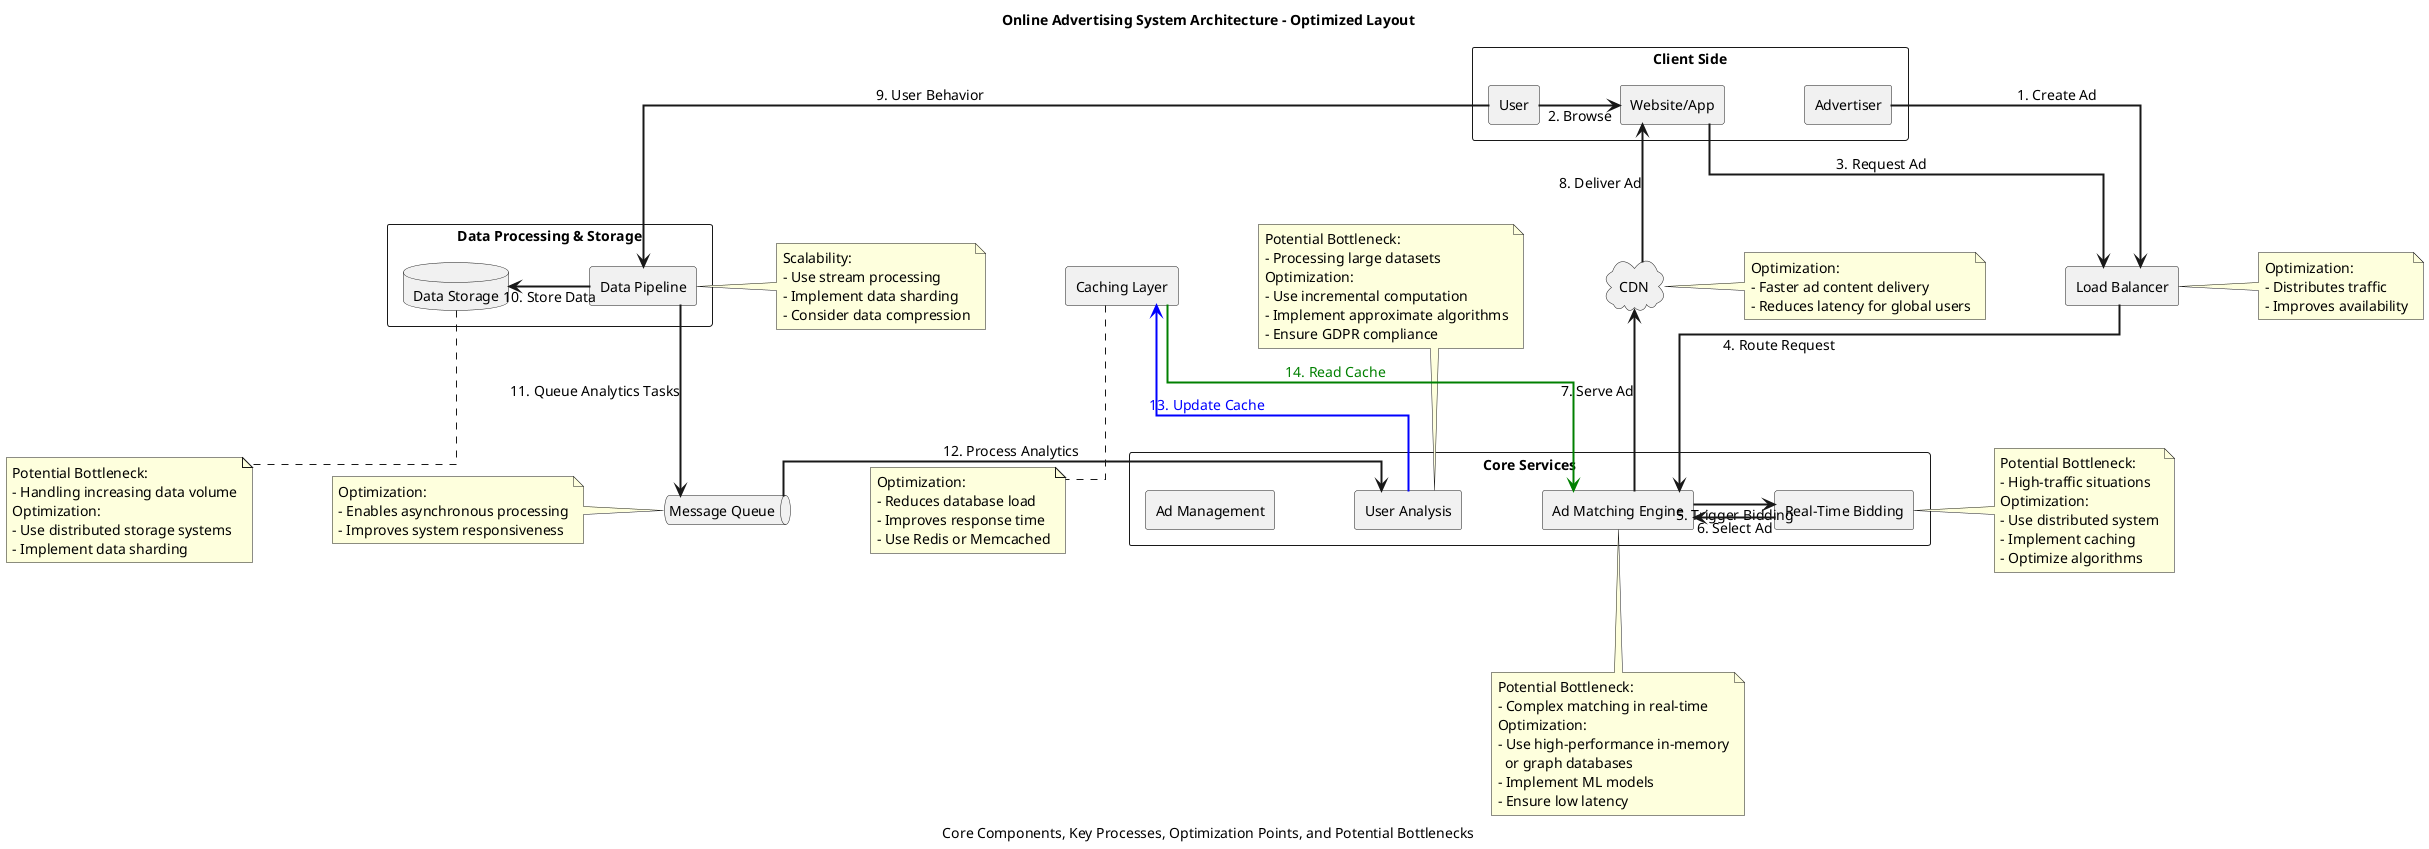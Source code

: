 @startuml
skinparam backgroundColor white
skinparam defaultFontName Arial
skinparam defaultFontSize 14
skinparam componentStyle rectangle
skinparam linetype ortho
skinparam nodesep 80
skinparam ranksep 100

title Online Advertising System Architecture - Optimized Layout
caption Core Components, Key Processes, Optimization Points, and Potential Bottlenecks

rectangle "Client Side" {
    [Advertiser] as Advertiser
    [User] as User
    [Website/App] as Publisher
}

cloud "CDN" as CDN

rectangle "Load Balancer" as LoadBalancer

rectangle "Core Services" {
    [Ad Management] as AdManagement
    [User Analysis] as UserAnalysis
    [Ad Matching Engine] as AdMatching
    [Real-Time Bidding] as RTB
}

rectangle "Caching Layer" as CacheLayer

rectangle "Data Processing & Storage" {
    [Data Pipeline] as DataPipeline
    database "Data Storage" as DataStorage
}

queue "Message Queue" as MessageQueue

Advertiser -[thickness=2]d-> LoadBalancer : "1. Create Ad"
User -[thickness=2]r-> Publisher : "2. Browse"
Publisher -[thickness=2]d-> LoadBalancer : "3. Request Ad"
LoadBalancer -[thickness=2]d-> AdMatching : "4. Route Request"
AdMatching -[thickness=2]r-> RTB : "5. Trigger Bidding"
RTB -[thickness=2]l-> AdMatching : "6. Select Ad"
AdMatching -[thickness=2]u-> CDN : "7. Serve Ad"
CDN -[thickness=2]u-> Publisher : "8. Deliver Ad"
User -[thickness=2]d-> DataPipeline : "9. User Behavior"
DataPipeline -[thickness=2]r-> DataStorage : "10. Store Data"
DataPipeline -[thickness=2]d-> MessageQueue : "11. Queue Analytics Tasks"
MessageQueue -[thickness=2]r-> UserAnalysis : "12. Process Analytics"
UserAnalysis -[#blue;thickness=2]u-> CacheLayer : "<color:blue>13. Update Cache</color>"
AdMatching <-[#green;thickness=2]u- CacheLayer : "<color:green>14. Read Cache</color>"

note right of LoadBalancer
  Optimization: 
  - Distributes traffic
  - Improves availability
end note

note right of CDN
  Optimization:
  - Faster ad content delivery
  - Reduces latency for global users
end note

note right of RTB
  Potential Bottleneck: 
  - High-traffic situations
  Optimization: 
  - Use distributed system
  - Implement caching
  - Optimize algorithms
end note

note bottom of AdMatching
  Potential Bottleneck:
  - Complex matching in real-time
  Optimization:
  - Use high-performance in-memory
    or graph databases
  - Implement ML models
  - Ensure low latency
end note

note left of DataPipeline
  Scalability:
  - Use stream processing
  - Implement data sharding
  - Consider data compression
end note

note top of UserAnalysis
  Potential Bottleneck:
  - Processing large datasets
  Optimization:
  - Use incremental computation
  - Implement approximate algorithms
  - Ensure GDPR compliance
end note

note bottom of CacheLayer
  Optimization:
  - Reduces database load
  - Improves response time
  - Use Redis or Memcached
end note

note left of MessageQueue
  Optimization:
  - Enables asynchronous processing
  - Improves system responsiveness
end note

note bottom of DataStorage
  Potential Bottleneck:
  - Handling increasing data volume
  Optimization:
  - Use distributed storage systems
  - Implement data sharding
end note

@enduml
